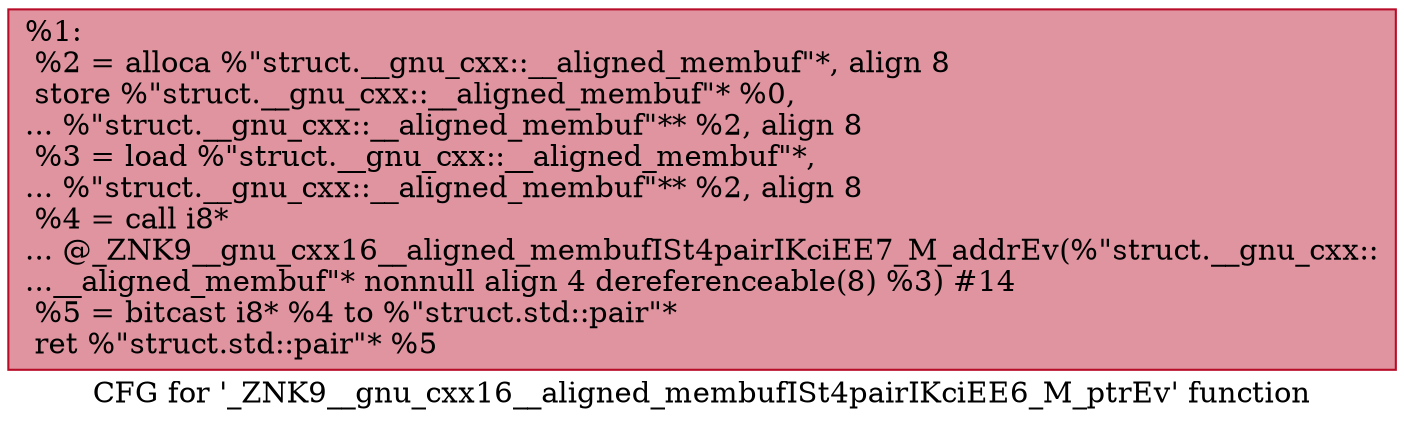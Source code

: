 digraph "CFG for '_ZNK9__gnu_cxx16__aligned_membufISt4pairIKciEE6_M_ptrEv' function" {
	label="CFG for '_ZNK9__gnu_cxx16__aligned_membufISt4pairIKciEE6_M_ptrEv' function";

	Node0x557bfd513070 [shape=record,color="#b70d28ff", style=filled, fillcolor="#b70d2870",label="{%1:\l  %2 = alloca %\"struct.__gnu_cxx::__aligned_membuf\"*, align 8\l  store %\"struct.__gnu_cxx::__aligned_membuf\"* %0,\l... %\"struct.__gnu_cxx::__aligned_membuf\"** %2, align 8\l  %3 = load %\"struct.__gnu_cxx::__aligned_membuf\"*,\l... %\"struct.__gnu_cxx::__aligned_membuf\"** %2, align 8\l  %4 = call i8*\l... @_ZNK9__gnu_cxx16__aligned_membufISt4pairIKciEE7_M_addrEv(%\"struct.__gnu_cxx::\l...__aligned_membuf\"* nonnull align 4 dereferenceable(8) %3) #14\l  %5 = bitcast i8* %4 to %\"struct.std::pair\"*\l  ret %\"struct.std::pair\"* %5\l}"];
}
